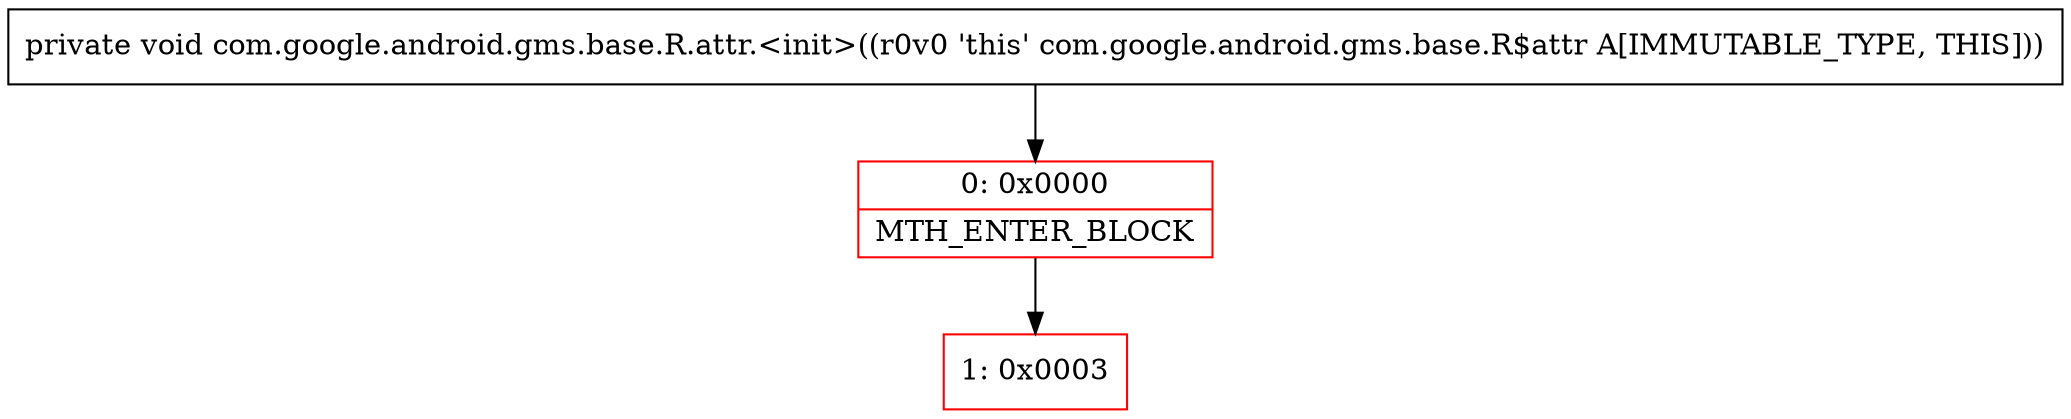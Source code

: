 digraph "CFG forcom.google.android.gms.base.R.attr.\<init\>()V" {
subgraph cluster_Region_267303402 {
label = "R(0)";
node [shape=record,color=blue];
}
Node_0 [shape=record,color=red,label="{0\:\ 0x0000|MTH_ENTER_BLOCK\l}"];
Node_1 [shape=record,color=red,label="{1\:\ 0x0003}"];
MethodNode[shape=record,label="{private void com.google.android.gms.base.R.attr.\<init\>((r0v0 'this' com.google.android.gms.base.R$attr A[IMMUTABLE_TYPE, THIS])) }"];
MethodNode -> Node_0;
Node_0 -> Node_1;
}

